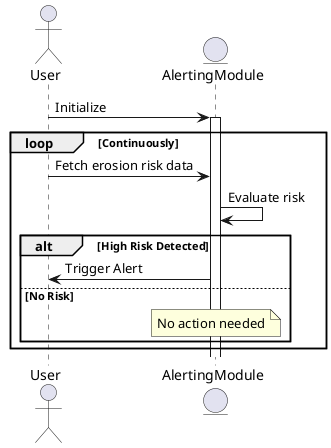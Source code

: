 @startuml Alerting Module (AM) - Sequence Diagram Simplified

actor User
entity "AlertingModule" as AM

User -> AM: Initialize
activate AM

loop Continuously
    User -> AM: Fetch erosion risk data
    AM -> AM: Evaluate risk
    alt High Risk Detected
        AM -> User: Trigger Alert
    else No Risk
        note over AM: No action needed
    end
end

@enduml
